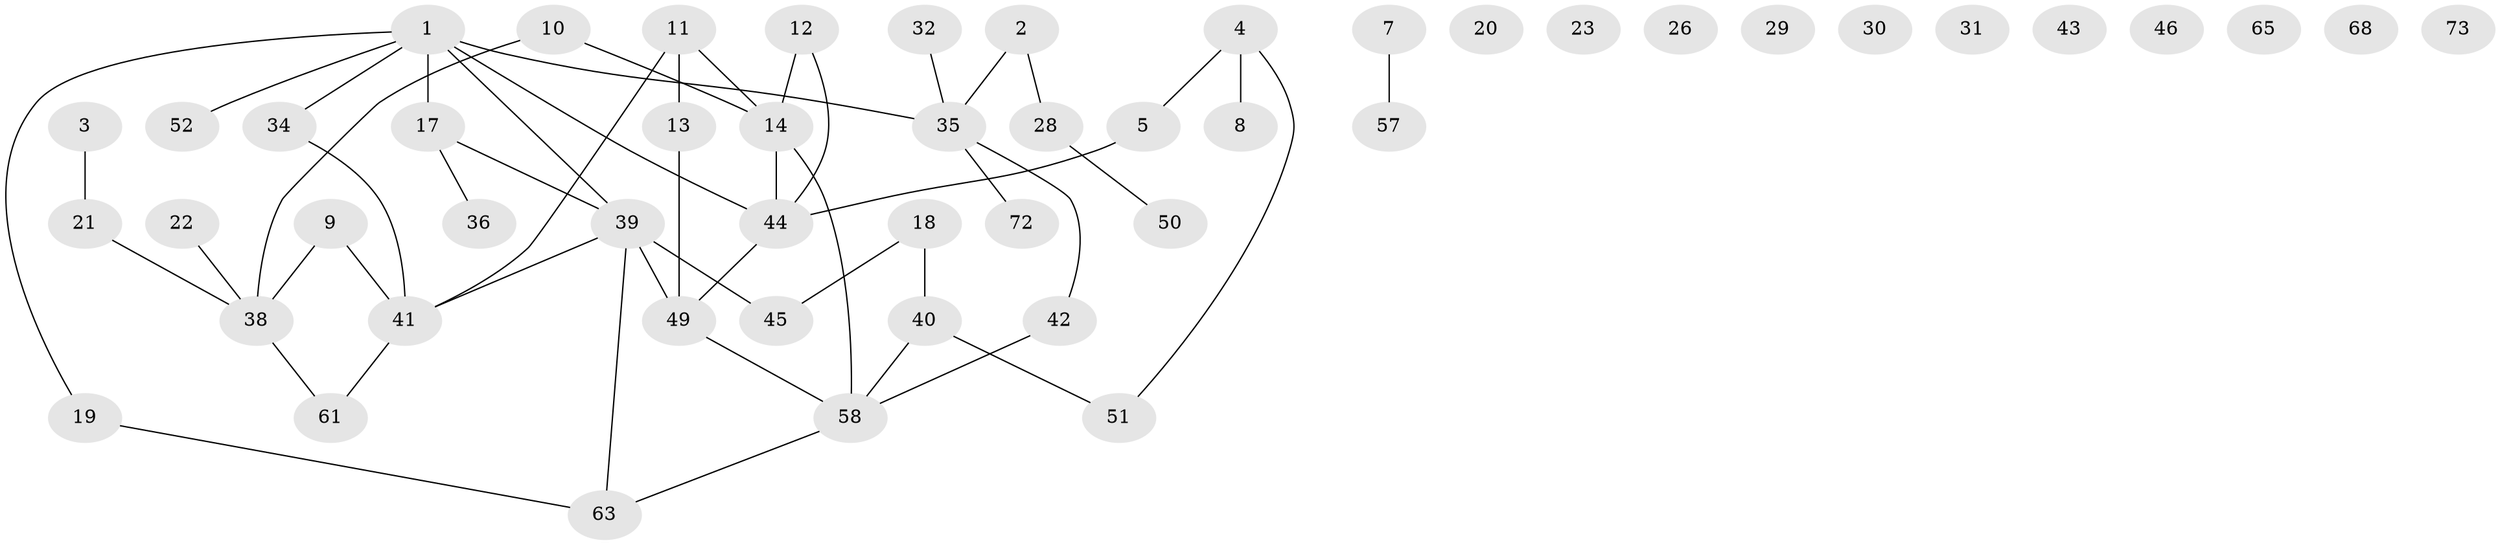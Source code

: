 // original degree distribution, {4: 0.09333333333333334, 2: 0.28, 1: 0.24, 3: 0.18666666666666668, 0: 0.13333333333333333, 5: 0.05333333333333334, 6: 0.013333333333333334}
// Generated by graph-tools (version 1.1) at 2025/41/03/06/25 10:41:24]
// undirected, 50 vertices, 51 edges
graph export_dot {
graph [start="1"]
  node [color=gray90,style=filled];
  1 [super="+59"];
  2 [super="+54"];
  3 [super="+27"];
  4 [super="+16"];
  5 [super="+6"];
  7;
  8 [super="+25"];
  9 [super="+15"];
  10 [super="+66"];
  11;
  12 [super="+64"];
  13;
  14 [super="+37"];
  17;
  18 [super="+33"];
  19 [super="+24"];
  20;
  21 [super="+47"];
  22;
  23 [super="+69"];
  26;
  28 [super="+62"];
  29;
  30;
  31;
  32;
  34;
  35 [super="+60"];
  36;
  38 [super="+48"];
  39 [super="+55"];
  40 [super="+56"];
  41 [super="+53"];
  42;
  43;
  44 [super="+67"];
  45;
  46;
  49 [super="+71"];
  50;
  51;
  52;
  57 [super="+74"];
  58 [super="+70"];
  61;
  63 [super="+75"];
  65;
  68;
  72;
  73;
  1 -- 44;
  1 -- 52;
  1 -- 34;
  1 -- 17;
  1 -- 39;
  1 -- 35;
  1 -- 19;
  2 -- 35 [weight=2];
  2 -- 28;
  3 -- 21;
  4 -- 51;
  4 -- 8;
  4 -- 5;
  5 -- 44;
  7 -- 57;
  9 -- 41;
  9 -- 38;
  10 -- 38;
  10 -- 14;
  11 -- 13;
  11 -- 14;
  11 -- 41;
  12 -- 44;
  12 -- 14;
  13 -- 49;
  14 -- 58 [weight=2];
  14 -- 44;
  17 -- 36;
  17 -- 39;
  18 -- 40;
  18 -- 45;
  19 -- 63;
  21 -- 38;
  22 -- 38;
  28 -- 50;
  32 -- 35;
  34 -- 41;
  35 -- 42;
  35 -- 72;
  38 -- 61;
  39 -- 49;
  39 -- 45;
  39 -- 63;
  39 -- 41;
  40 -- 51;
  40 -- 58;
  41 -- 61;
  42 -- 58;
  44 -- 49;
  49 -- 58;
  58 -- 63;
}
